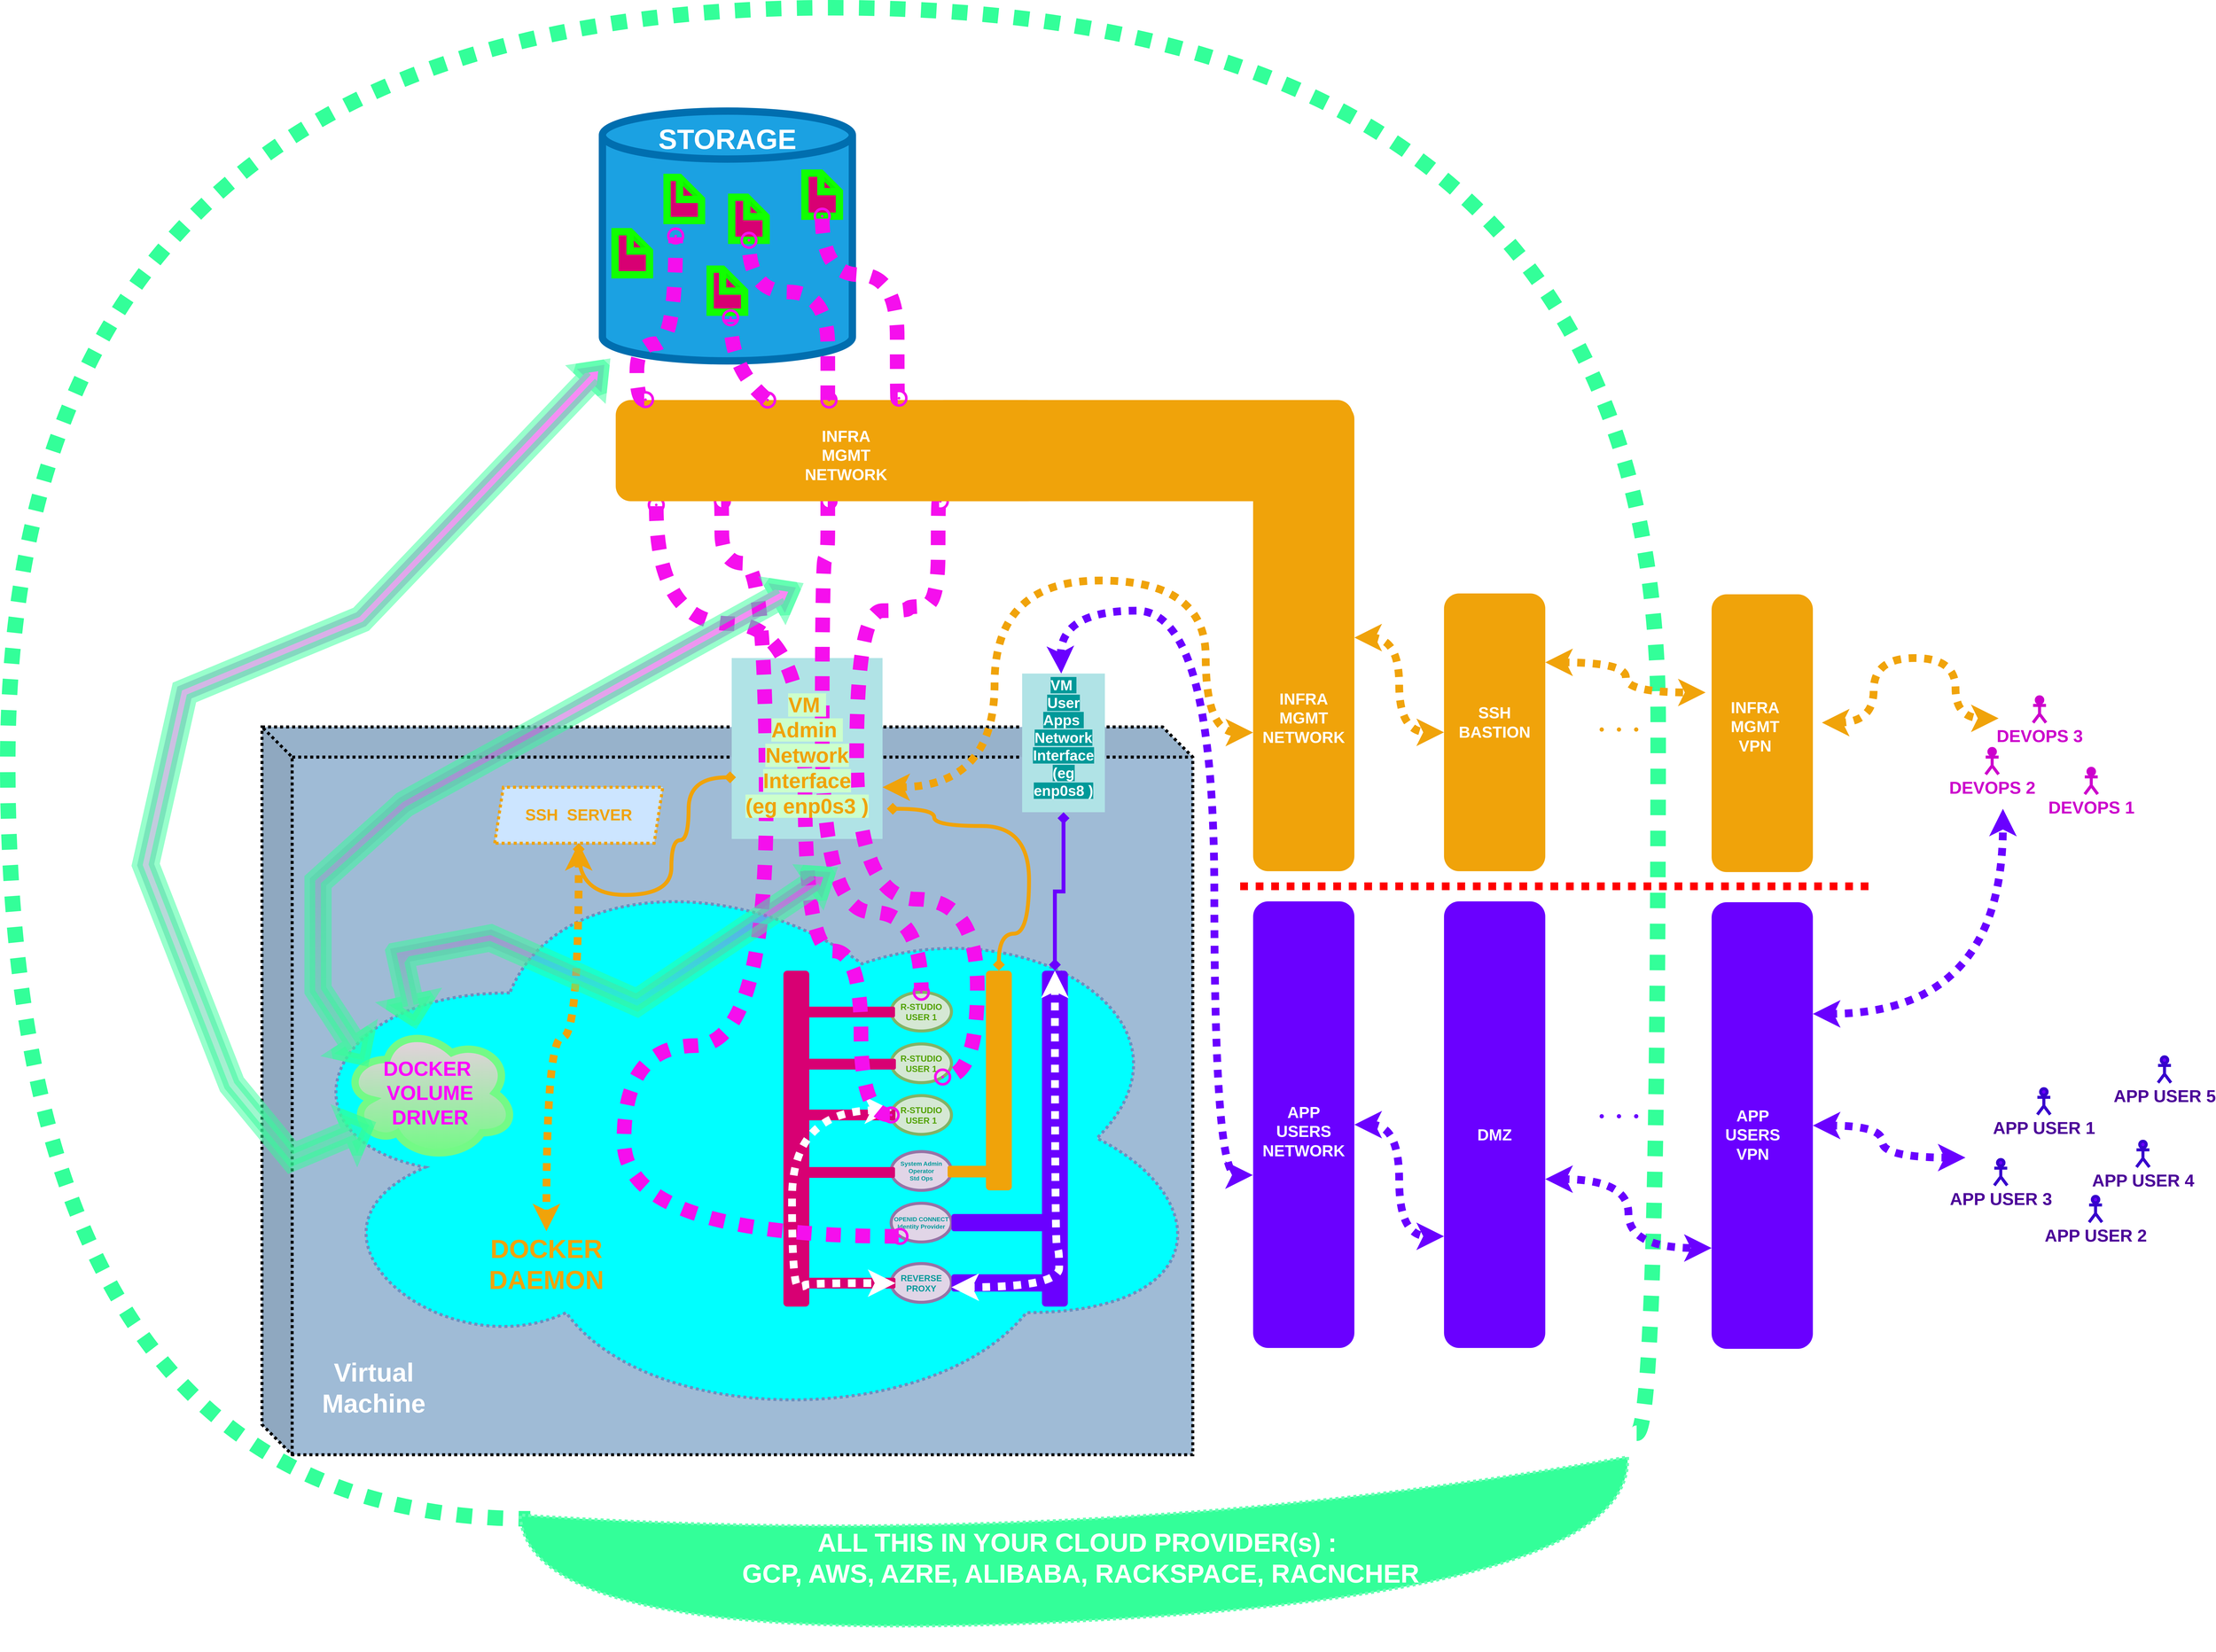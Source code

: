 <mxfile version="20.8.15" type="device"><diagram name="Page-1" id="i1xDCulmyx_HAQX2vJjM"><mxGraphModel dx="10088" dy="7367" grid="1" gridSize="10" guides="1" tooltips="1" connect="1" arrows="1" fold="1" page="1" pageScale="1" pageWidth="827" pageHeight="1169" math="0" shadow="0"><root><mxCell id="0"/><mxCell id="1" parent="0"/><mxCell id="li-kNxqWzO_Sdst3HlVX-33" value="" style="shape=cube;whiteSpace=wrap;html=1;boundedLbl=1;backgroundOutline=1;darkOpacity=0.05;darkOpacity2=0.1;dashed=1;dashPattern=1 1;strokeWidth=7;fontSize=21;fontColor=#ffffff;size=70;fillColor=#9FBBD6;strokeColor=default;" parent="1" vertex="1"><mxGeometry x="-2210" y="-740" width="2160" height="1690" as="geometry"/></mxCell><mxCell id="li-kNxqWzO_Sdst3HlVX-30" value="" style="shape=process;whiteSpace=wrap;html=1;backgroundOutline=1;strokeWidth=7;fontSize=12;fillColor=#b0e3e6;strokeColor=none;dashed=1;dashPattern=1 1;rotation=-90;fontStyle=1" parent="1" vertex="1"><mxGeometry x="-1155" y="-865" width="420" height="350" as="geometry"/></mxCell><mxCell id="li-kNxqWzO_Sdst3HlVX-89" value="" style="endArrow=none;dashed=1;html=1;rounded=0;strokeColor=#33ff99;strokeWidth=36;fontSize=18;fontColor=#CC00CC;fillColor=#fad9d5;dashPattern=1 1;edgeStyle=orthogonalEdgeStyle;curved=1;entryX=0.032;entryY=0.991;entryDx=0;entryDy=0;entryPerimeter=0;" parent="1" target="li-kNxqWzO_Sdst3HlVX-88" edge="1"><mxGeometry width="50" height="50" relative="1" as="geometry"><mxPoint x="980" y="900" as="sourcePoint"/><mxPoint x="1010" y="-1132.727" as="targetPoint"/><Array as="points"><mxPoint x="1030" y="900"/><mxPoint x="1030" y="-2410"/><mxPoint x="-2800" y="-2410"/><mxPoint x="-2800" y="1099"/></Array></mxGeometry></mxCell><mxCell id="li-kNxqWzO_Sdst3HlVX-71" value="" style="ellipse;shape=cloud;whiteSpace=wrap;html=1;dashed=1;dashPattern=1 1;labelBackgroundColor=none;strokeColor=#6c8ebf;strokeWidth=7;fontSize=30;fillColor=#00FFFF;" parent="1" vertex="1"><mxGeometry x="-2180" y="-460" width="2180" height="1350" as="geometry"/></mxCell><mxCell id="li-kNxqWzO_Sdst3HlVX-2" value="R-STUDIO&lt;br&gt;USER 1" style="ellipse;whiteSpace=wrap;html=1;fillColor=#d5e8d4;strokeColor=#82b366;strokeWidth=7;fontSize=20;fontStyle=1;fontColor=#51A100;" parent="1" vertex="1"><mxGeometry x="-750" y="-124" width="140" height="90" as="geometry"/></mxCell><mxCell id="li-kNxqWzO_Sdst3HlVX-37" style="edgeStyle=orthogonalEdgeStyle;rounded=0;orthogonalLoop=1;jettySize=auto;html=1;entryX=0;entryY=0.5;entryDx=0;entryDy=0;strokeColor=#6a00ff;strokeWidth=9;fontSize=21;fontColor=#4C0099;startArrow=diamond;startFill=1;endArrow=diamond;endFill=1;" parent="1" source="li-kNxqWzO_Sdst3HlVX-5" target="li-kNxqWzO_Sdst3HlVX-31" edge="1"><mxGeometry relative="1" as="geometry"/></mxCell><mxCell id="li-kNxqWzO_Sdst3HlVX-5" value="" style="rounded=1;whiteSpace=wrap;html=1;fillColor=#6a00ff;strokeColor=none;strokeWidth=7;fontColor=#ffffff;" parent="1" vertex="1"><mxGeometry x="-400" y="-174" width="60" height="780" as="geometry"/></mxCell><mxCell id="li-kNxqWzO_Sdst3HlVX-7" value="R-STUDIO&lt;br&gt;USER 1" style="ellipse;whiteSpace=wrap;html=1;fillColor=#d5e8d4;strokeColor=#82b366;strokeWidth=7;fontSize=20;fontStyle=1;fontColor=#51A100;" parent="1" vertex="1"><mxGeometry x="-750" y="-4" width="140" height="90" as="geometry"/></mxCell><mxCell id="li-kNxqWzO_Sdst3HlVX-8" value="R-STUDIO&lt;br&gt;USER 1" style="ellipse;whiteSpace=wrap;html=1;fillColor=#d5e8d4;strokeColor=#82b366;strokeWidth=7;fontSize=20;fontStyle=1;fontColor=#51A100;" parent="1" vertex="1"><mxGeometry x="-750" y="116" width="140" height="90" as="geometry"/></mxCell><mxCell id="li-kNxqWzO_Sdst3HlVX-11" value="REVERSE&lt;br&gt;PROXY" style="ellipse;whiteSpace=wrap;html=1;fillColor=#e1d5e7;strokeColor=#9673a6;strokeWidth=7;fontSize=20;fontStyle=1;fontColor=#009999;" parent="1" vertex="1"><mxGeometry x="-750" y="506" width="140" height="90" as="geometry"/></mxCell><mxCell id="li-kNxqWzO_Sdst3HlVX-12" value="" style="rounded=1;whiteSpace=wrap;html=1;fillColor=#6a00ff;strokeColor=none;strokeWidth=7;fontColor=#ffffff;" parent="1" vertex="1"><mxGeometry x="-610" y="531" width="230" height="40" as="geometry"/></mxCell><mxCell id="li-kNxqWzO_Sdst3HlVX-14" value="" style="rounded=1;whiteSpace=wrap;html=1;fillColor=#d80073;strokeColor=none;strokeWidth=7;fontColor=#ffffff;" parent="1" vertex="1"><mxGeometry x="-1000" y="-174" width="60" height="780" as="geometry"/></mxCell><mxCell id="li-kNxqWzO_Sdst3HlVX-15" value="" style="rounded=1;whiteSpace=wrap;html=1;fillColor=#d80073;strokeColor=none;strokeWidth=7;fontColor=#ffffff;" parent="1" vertex="1"><mxGeometry x="-970" y="539" width="230" height="25" as="geometry"/></mxCell><mxCell id="li-kNxqWzO_Sdst3HlVX-16" value="" style="rounded=1;whiteSpace=wrap;html=1;fillColor=#d80073;strokeColor=none;strokeWidth=7;fontColor=#ffffff;" parent="1" vertex="1"><mxGeometry x="-970" y="148.5" width="230" height="25" as="geometry"/></mxCell><mxCell id="li-kNxqWzO_Sdst3HlVX-17" value="" style="rounded=1;whiteSpace=wrap;html=1;fillColor=#d80073;strokeColor=none;strokeWidth=7;fontColor=#ffffff;" parent="1" vertex="1"><mxGeometry x="-969" y="30.5" width="230" height="25" as="geometry"/></mxCell><mxCell id="li-kNxqWzO_Sdst3HlVX-18" value="" style="rounded=1;whiteSpace=wrap;html=1;fillColor=#d80073;strokeColor=none;strokeWidth=7;fontColor=#ffffff;" parent="1" vertex="1"><mxGeometry x="-971" y="-90.5" width="230" height="25" as="geometry"/></mxCell><mxCell id="li-kNxqWzO_Sdst3HlVX-21" value="OPENID CONNECT&lt;br style=&quot;font-size: 14px;&quot;&gt;Identity Provider" style="ellipse;whiteSpace=wrap;html=1;fillColor=#e1d5e7;strokeColor=#9673a6;strokeWidth=7;fontSize=14;fontStyle=1;fontColor=#009999;" parent="1" vertex="1"><mxGeometry x="-750" y="366" width="140" height="90" as="geometry"/></mxCell><mxCell id="li-kNxqWzO_Sdst3HlVX-22" value="" style="rounded=1;whiteSpace=wrap;html=1;fillColor=#6a00ff;strokeColor=none;strokeWidth=7;fontColor=#ffffff;" parent="1" vertex="1"><mxGeometry x="-610" y="391" width="230" height="40" as="geometry"/></mxCell><mxCell id="li-kNxqWzO_Sdst3HlVX-23" value="System Admin &lt;br&gt;Operator &lt;br&gt;Std Ops" style="ellipse;whiteSpace=wrap;html=1;fillColor=#e1d5e7;strokeColor=#9673a6;strokeWidth=7;fontSize=14;fontStyle=1;fontColor=#009999;" parent="1" vertex="1"><mxGeometry x="-750" y="246" width="140" height="90" as="geometry"/></mxCell><mxCell id="li-kNxqWzO_Sdst3HlVX-24" value="" style="rounded=1;whiteSpace=wrap;html=1;fillColor=#d80073;strokeColor=none;strokeWidth=7;fontColor=#ffffff;" parent="1" vertex="1"><mxGeometry x="-971" y="282" width="230" height="25" as="geometry"/></mxCell><mxCell id="li-kNxqWzO_Sdst3HlVX-25" value="APP USER 2" style="shape=umlActor;verticalLabelPosition=bottom;verticalAlign=top;html=1;outlineConnect=0;strokeWidth=7;fontSize=40;fontColor=#4C0099;fontStyle=1;fillColor=#6a00ff;strokeColor=#3700CC;" parent="1" vertex="1"><mxGeometry x="2030" y="350" width="30" height="60" as="geometry"/></mxCell><mxCell id="li-kNxqWzO_Sdst3HlVX-26" value="APP USER 1" style="shape=umlActor;verticalLabelPosition=bottom;verticalAlign=top;html=1;outlineConnect=0;strokeWidth=7;fontSize=40;fontColor=#4C0099;fontStyle=1;fillColor=#6a00ff;strokeColor=#3700CC;" parent="1" vertex="1"><mxGeometry x="1910" y="100" width="30" height="60" as="geometry"/></mxCell><mxCell id="li-kNxqWzO_Sdst3HlVX-27" value="DEVOPS 1" style="shape=umlActor;verticalLabelPosition=bottom;verticalAlign=top;html=1;outlineConnect=0;strokeWidth=7;fontSize=40;fontColor=#CC00CC;fontStyle=1;fillColor=#CC00CC;strokeColor=#CC00CC;" parent="1" vertex="1"><mxGeometry x="2020" y="-644" width="30" height="60" as="geometry"/></mxCell><mxCell id="li-kNxqWzO_Sdst3HlVX-63" style="edgeStyle=orthogonalEdgeStyle;curved=1;rounded=0;orthogonalLoop=1;jettySize=auto;html=1;dashed=1;dashPattern=1 1;strokeColor=#6a00ff;strokeWidth=18;fontSize=18;fontColor=#CC00CC;startArrow=classic;startFill=1;endArrow=classic;endFill=1;" parent="1" source="li-kNxqWzO_Sdst3HlVX-29" edge="1"><mxGeometry relative="1" as="geometry"><mxPoint x="1743.03" y="260" as="targetPoint"/><Array as="points"><mxPoint x="1550" y="185"/><mxPoint x="1550" y="260"/></Array></mxGeometry></mxCell><mxCell id="li-kNxqWzO_Sdst3HlVX-29" value="" style="rounded=1;whiteSpace=wrap;html=1;fillColor=#6a00ff;strokeColor=none;strokeWidth=7;fontColor=#ffffff;" parent="1" vertex="1"><mxGeometry x="1154" y="-333" width="235" height="1037" as="geometry"/></mxCell><mxCell id="li-kNxqWzO_Sdst3HlVX-60" style="edgeStyle=orthogonalEdgeStyle;rounded=0;orthogonalLoop=1;jettySize=auto;html=1;dashed=1;dashPattern=1 1;strokeColor=#6a00ff;strokeWidth=18;fontSize=18;fontColor=#CC00CC;startArrow=classic;startFill=1;endArrow=classic;endFill=1;curved=1;entryX=-0.003;entryY=0.613;entryDx=0;entryDy=0;entryPerimeter=0;" parent="1" source="li-kNxqWzO_Sdst3HlVX-31" target="li-kNxqWzO_Sdst3HlVX-50" edge="1"><mxGeometry relative="1" as="geometry"><mxPoint y="220" as="targetPoint"/><Array as="points"><mxPoint x="-360" y="-1010"/><mxPoint y="-1010"/><mxPoint y="301"/></Array></mxGeometry></mxCell><mxCell id="li-kNxqWzO_Sdst3HlVX-31" value="" style="shape=process;whiteSpace=wrap;html=1;backgroundOutline=1;strokeWidth=7;fontSize=21;fillColor=#b0e3e6;strokeColor=none;dashed=1;dashPattern=1 1;rotation=-90;" parent="1" vertex="1"><mxGeometry x="-511" y="-799" width="322" height="192" as="geometry"/></mxCell><mxCell id="li-kNxqWzO_Sdst3HlVX-36" style="edgeStyle=orthogonalEdgeStyle;rounded=0;orthogonalLoop=1;jettySize=auto;html=1;fontSize=21;fontColor=#4C0099;strokeWidth=9;startArrow=diamond;startFill=1;endArrow=diamond;endFill=1;strokeColor=#F0A30A;curved=1;" parent="1" source="li-kNxqWzO_Sdst3HlVX-34" edge="1"><mxGeometry relative="1" as="geometry"><Array as="points"><mxPoint x="-500" y="-260"/><mxPoint x="-430" y="-260"/><mxPoint x="-430" y="-510"/><mxPoint x="-650" y="-510"/><mxPoint x="-650" y="-550"/></Array><mxPoint x="-760" y="-550" as="targetPoint"/></mxGeometry></mxCell><mxCell id="li-kNxqWzO_Sdst3HlVX-34" value="" style="rounded=1;whiteSpace=wrap;html=1;fillColor=#f0a30a;strokeColor=none;strokeWidth=7;fontColor=#000000;" parent="1" vertex="1"><mxGeometry x="-530" y="-174" width="60" height="510" as="geometry"/></mxCell><mxCell id="li-kNxqWzO_Sdst3HlVX-35" value="" style="rounded=1;whiteSpace=wrap;html=1;fillColor=#f0a30a;strokeColor=none;strokeWidth=7;fontColor=#000000;" parent="1" vertex="1"><mxGeometry x="-619" y="279" width="129" height="27" as="geometry"/></mxCell><mxCell id="li-kNxqWzO_Sdst3HlVX-65" style="edgeStyle=orthogonalEdgeStyle;curved=1;rounded=0;orthogonalLoop=1;jettySize=auto;html=1;dashed=1;dashPattern=1 1;strokeColor=#f0a30a;strokeWidth=18;fontSize=18;fontColor=#CC00CC;startArrow=classic;startFill=1;endArrow=classic;endFill=1;" parent="1" target="li-kNxqWzO_Sdst3HlVX-51" edge="1"><mxGeometry relative="1" as="geometry"><Array as="points"><mxPoint x="-510" y="-600"/><mxPoint x="-510" y="-1080"/><mxPoint x="-20" y="-1080"/><mxPoint x="-20" y="-727"/></Array><mxPoint x="-770" y="-600" as="sourcePoint"/></mxGeometry></mxCell><mxCell id="li-kNxqWzO_Sdst3HlVX-42" value="&lt;b style=&quot;font-size: 34px;&quot;&gt;&lt;font style=&quot;background-color: rgb(0, 153, 153); font-size: 34px;&quot; color=&quot;#ffffff&quot;&gt;VM&amp;nbsp;&lt;br style=&quot;border-color: var(--border-color); font-size: 34px;&quot;&gt;User Apps&amp;nbsp;&lt;br style=&quot;font-size: 34px;&quot;&gt;Network&lt;br style=&quot;border-color: var(--border-color); font-size: 34px;&quot;&gt;Interface&lt;br style=&quot;border-color: var(--border-color); font-size: 34px;&quot;&gt;(eg &lt;br&gt;enp0s8 )&lt;/font&gt;&lt;/b&gt;" style="text;html=1;strokeColor=none;fillColor=none;align=center;verticalAlign=middle;whiteSpace=wrap;rounded=0;fontSize=34;fontColor=#4C0099;" parent="1" vertex="1"><mxGeometry x="-440" y="-810" width="180" height="190" as="geometry"/></mxCell><mxCell id="li-kNxqWzO_Sdst3HlVX-43" value="DEVOPS 2" style="shape=umlActor;verticalLabelPosition=bottom;verticalAlign=top;html=1;outlineConnect=0;strokeWidth=7;fontSize=40;fontColor=#CC00CC;fontStyle=1;fillColor=#CC00CC;strokeColor=#CC00CC;" parent="1" vertex="1"><mxGeometry x="1790" y="-690" width="30" height="60" as="geometry"/></mxCell><mxCell id="li-kNxqWzO_Sdst3HlVX-44" value="DEVOPS 3" style="shape=umlActor;verticalLabelPosition=bottom;verticalAlign=top;html=1;outlineConnect=0;strokeWidth=7;fontSize=40;fontColor=#CC00CC;fontStyle=1;fillColor=#CC00CC;strokeColor=#CC00CC;" parent="1" vertex="1"><mxGeometry x="1900" y="-810" width="30" height="60" as="geometry"/></mxCell><mxCell id="li-kNxqWzO_Sdst3HlVX-45" value="APP USER 3" style="shape=umlActor;verticalLabelPosition=bottom;verticalAlign=top;html=1;outlineConnect=0;strokeWidth=7;fontSize=40;fontColor=#4C0099;fontStyle=1;fillColor=#6a00ff;strokeColor=#3700CC;" parent="1" vertex="1"><mxGeometry x="1810" y="264.5" width="30" height="60" as="geometry"/></mxCell><mxCell id="li-kNxqWzO_Sdst3HlVX-46" value="APP USER 4" style="shape=umlActor;verticalLabelPosition=bottom;verticalAlign=top;html=1;outlineConnect=0;strokeWidth=7;fontSize=40;fontColor=#4C0099;fontStyle=1;fillColor=#6a00ff;strokeColor=#3700CC;" parent="1" vertex="1"><mxGeometry x="2140" y="222" width="30" height="60" as="geometry"/></mxCell><mxCell id="li-kNxqWzO_Sdst3HlVX-47" value="" style="rounded=1;whiteSpace=wrap;html=1;fillColor=#f0a30a;strokeColor=none;strokeWidth=7;fontColor=#000000;" parent="1" vertex="1"><mxGeometry x="1154" y="-1048" width="235" height="645" as="geometry"/></mxCell><mxCell id="li-kNxqWzO_Sdst3HlVX-62" style="edgeStyle=orthogonalEdgeStyle;curved=1;rounded=0;orthogonalLoop=1;jettySize=auto;html=1;dashed=1;dashPattern=1 1;strokeColor=#6a00ff;strokeWidth=18;fontSize=18;fontColor=#CC00CC;startArrow=classic;startFill=1;endArrow=classic;endFill=1;" parent="1" source="li-kNxqWzO_Sdst3HlVX-48" target="li-kNxqWzO_Sdst3HlVX-29" edge="1"><mxGeometry relative="1" as="geometry"><Array as="points"><mxPoint x="961" y="310"/><mxPoint x="961" y="470"/></Array></mxGeometry></mxCell><mxCell id="li-kNxqWzO_Sdst3HlVX-48" value="" style="rounded=1;whiteSpace=wrap;html=1;fillColor=#6a00ff;strokeColor=none;strokeWidth=7;fontColor=#ffffff;" parent="1" vertex="1"><mxGeometry x="533" y="-335" width="235" height="1037" as="geometry"/></mxCell><mxCell id="li-kNxqWzO_Sdst3HlVX-80" style="edgeStyle=orthogonalEdgeStyle;curved=1;rounded=0;orthogonalLoop=1;jettySize=auto;html=1;dashed=1;dashPattern=1 1;strokeColor=#f0a30a;strokeWidth=18;fontSize=37;fontColor=#f0a30a;startArrow=classic;startFill=1;endArrow=classic;endFill=1;" parent="1" source="li-kNxqWzO_Sdst3HlVX-49" target="li-kNxqWzO_Sdst3HlVX-76" edge="1"><mxGeometry relative="1" as="geometry"><Array as="points"><mxPoint x="955" y="-890"/><mxPoint x="955" y="-820"/></Array></mxGeometry></mxCell><mxCell id="li-kNxqWzO_Sdst3HlVX-49" value="" style="rounded=1;whiteSpace=wrap;html=1;fillColor=#f0a30a;strokeColor=none;strokeWidth=7;fontColor=#000000;" parent="1" vertex="1"><mxGeometry x="533" y="-1050" width="235" height="645" as="geometry"/></mxCell><mxCell id="li-kNxqWzO_Sdst3HlVX-61" style="edgeStyle=orthogonalEdgeStyle;curved=1;rounded=0;orthogonalLoop=1;jettySize=auto;html=1;entryX=0;entryY=0.75;entryDx=0;entryDy=0;dashed=1;dashPattern=1 1;strokeColor=#6a00ff;strokeWidth=18;fontSize=18;fontColor=#CC00CC;startArrow=classic;startFill=1;endArrow=classic;endFill=1;" parent="1" source="li-kNxqWzO_Sdst3HlVX-50" target="li-kNxqWzO_Sdst3HlVX-48" edge="1"><mxGeometry relative="1" as="geometry"/></mxCell><mxCell id="li-kNxqWzO_Sdst3HlVX-50" value="" style="rounded=1;whiteSpace=wrap;html=1;fillColor=#6a00ff;strokeColor=none;strokeWidth=7;fontColor=#ffffff;" parent="1" vertex="1"><mxGeometry x="90" y="-335" width="235" height="1037" as="geometry"/></mxCell><mxCell id="li-kNxqWzO_Sdst3HlVX-79" style="edgeStyle=orthogonalEdgeStyle;curved=1;rounded=0;orthogonalLoop=1;jettySize=auto;html=1;dashed=1;dashPattern=1 1;strokeColor=#f0a30a;strokeWidth=18;fontSize=37;fontColor=#f0a30a;startArrow=classic;startFill=1;endArrow=classic;endFill=1;" parent="1" source="li-kNxqWzO_Sdst3HlVX-51" target="li-kNxqWzO_Sdst3HlVX-49" edge="1"><mxGeometry relative="1" as="geometry"/></mxCell><mxCell id="li-kNxqWzO_Sdst3HlVX-51" value="" style="rounded=1;whiteSpace=wrap;html=1;fillColor=#f0a30a;strokeColor=none;strokeWidth=7;fontColor=#000000;" parent="1" vertex="1"><mxGeometry x="90" y="-1490" width="235" height="1085" as="geometry"/></mxCell><mxCell id="li-kNxqWzO_Sdst3HlVX-52" value="" style="endArrow=none;dashed=1;html=1;rounded=0;strokeColor=#FF0000;strokeWidth=18;fontSize=18;fontColor=#CC00CC;fillColor=#fad9d5;dashPattern=1 1;" parent="1" edge="1"><mxGeometry width="50" height="50" relative="1" as="geometry"><mxPoint x="60" y="-370" as="sourcePoint"/><mxPoint x="1535.455" y="-370" as="targetPoint"/></mxGeometry></mxCell><mxCell id="li-kNxqWzO_Sdst3HlVX-53" value="" style="ellipse;whiteSpace=wrap;html=1;dashed=1;dashPattern=1 1;labelBackgroundColor=#009999;strokeColor=none;strokeWidth=7;fontSize=18;fillColor=#f0a30a;perimeterSpacing=33;" parent="1" vertex="1"><mxGeometry x="894" y="-739" width="10" height="10" as="geometry"/></mxCell><mxCell id="li-kNxqWzO_Sdst3HlVX-54" value="" style="ellipse;whiteSpace=wrap;html=1;dashed=1;dashPattern=1 1;labelBackgroundColor=#009999;strokeColor=none;strokeWidth=7;fontSize=18;fillColor=#f0a30a;perimeterSpacing=33;" parent="1" vertex="1"><mxGeometry x="974" y="-739" width="10" height="10" as="geometry"/></mxCell><mxCell id="li-kNxqWzO_Sdst3HlVX-55" value="" style="ellipse;whiteSpace=wrap;html=1;dashed=1;dashPattern=1 1;labelBackgroundColor=#009999;strokeColor=none;strokeWidth=7;fontSize=18;fillColor=#f0a30a;perimeterSpacing=33;" parent="1" vertex="1"><mxGeometry x="934" y="-739" width="10" height="10" as="geometry"/></mxCell><mxCell id="li-kNxqWzO_Sdst3HlVX-57" value="" style="ellipse;whiteSpace=wrap;html=1;dashed=1;dashPattern=1 1;labelBackgroundColor=#009999;strokeColor=none;strokeWidth=7;fontSize=18;fillColor=#6a00ff;perimeterSpacing=33;" parent="1" vertex="1"><mxGeometry x="894" y="159" width="10" height="10" as="geometry"/></mxCell><mxCell id="li-kNxqWzO_Sdst3HlVX-58" value="" style="ellipse;whiteSpace=wrap;html=1;dashed=1;dashPattern=1 1;labelBackgroundColor=#009999;strokeColor=none;strokeWidth=7;fontSize=18;fillColor=#6a00ff;perimeterSpacing=33;" parent="1" vertex="1"><mxGeometry x="974" y="159" width="10" height="10" as="geometry"/></mxCell><mxCell id="li-kNxqWzO_Sdst3HlVX-59" value="" style="ellipse;whiteSpace=wrap;html=1;dashed=1;dashPattern=1 1;labelBackgroundColor=#009999;strokeColor=none;strokeWidth=7;fontSize=18;fillColor=#6a00ff;perimeterSpacing=33;" parent="1" vertex="1"><mxGeometry x="934" y="159" width="10" height="10" as="geometry"/></mxCell><mxCell id="li-kNxqWzO_Sdst3HlVX-64" style="edgeStyle=orthogonalEdgeStyle;curved=1;rounded=0;orthogonalLoop=1;jettySize=auto;html=1;dashed=1;dashPattern=1 1;strokeColor=#6a00ff;strokeWidth=18;fontSize=18;fontColor=#CC00CC;startArrow=classic;startFill=1;endArrow=classic;endFill=1;exitX=1;exitY=0.25;exitDx=0;exitDy=0;" parent="1" source="li-kNxqWzO_Sdst3HlVX-29" edge="1"><mxGeometry relative="1" as="geometry"><mxPoint x="1830" y="-550" as="targetPoint"/><mxPoint x="1399" y="195.333" as="sourcePoint"/></mxGeometry></mxCell><mxCell id="li-kNxqWzO_Sdst3HlVX-66" style="edgeStyle=orthogonalEdgeStyle;curved=1;rounded=0;orthogonalLoop=1;jettySize=auto;html=1;entryX=0;entryY=0.75;entryDx=0;entryDy=0;dashed=1;dashPattern=1 1;strokeColor=#FFFFFF;strokeWidth=18;fontSize=18;fontColor=#CC00CC;startArrow=classic;startFill=1;endArrow=classic;endFill=1;exitX=0.5;exitY=0;exitDx=0;exitDy=0;" parent="1" source="li-kNxqWzO_Sdst3HlVX-5" target="li-kNxqWzO_Sdst3HlVX-12" edge="1"><mxGeometry relative="1" as="geometry"><Array as="points"><mxPoint x="-370" y="470"/><mxPoint x="-360" y="470"/><mxPoint x="-360" y="561"/></Array></mxGeometry></mxCell><mxCell id="li-kNxqWzO_Sdst3HlVX-67" style="edgeStyle=orthogonalEdgeStyle;curved=1;rounded=0;orthogonalLoop=1;jettySize=auto;html=1;entryX=1;entryY=0.5;entryDx=0;entryDy=0;dashed=1;dashPattern=1 1;strokeColor=#FFFFFF;strokeWidth=18;fontSize=18;fontColor=#CC00CC;startArrow=classic;startFill=1;endArrow=classic;endFill=1;" parent="1" source="li-kNxqWzO_Sdst3HlVX-8" target="li-kNxqWzO_Sdst3HlVX-15" edge="1"><mxGeometry relative="1" as="geometry"><mxPoint x="-360" y="-164" as="sourcePoint"/><mxPoint x="-600" y="571" as="targetPoint"/><Array as="points"><mxPoint x="-980" y="150"/><mxPoint x="-980" y="560"/><mxPoint x="-950" y="560"/><mxPoint x="-950" y="551"/></Array></mxGeometry></mxCell><mxCell id="li-kNxqWzO_Sdst3HlVX-74" style="edgeStyle=orthogonalEdgeStyle;curved=1;rounded=0;orthogonalLoop=1;jettySize=auto;html=1;entryX=0.5;entryY=0;entryDx=0;entryDy=0;dashed=1;dashPattern=1 1;strokeColor=#f0a30a;strokeWidth=18;fontSize=37;fontColor=#f0a30a;startArrow=classic;startFill=1;endArrow=classic;endFill=1;" parent="1" source="li-kNxqWzO_Sdst3HlVX-68" target="li-kNxqWzO_Sdst3HlVX-73" edge="1"><mxGeometry relative="1" as="geometry"/></mxCell><mxCell id="li-kNxqWzO_Sdst3HlVX-68" value="&lt;font style=&quot;font-size: 37px;&quot;&gt;SSH&amp;nbsp; SERVER&lt;/font&gt;" style="shape=parallelogram;perimeter=parallelogramPerimeter;whiteSpace=wrap;html=1;fixedSize=1;dashed=1;dashPattern=1 1;labelBackgroundColor=none;strokeColor=#f0a30a;strokeWidth=7;fontSize=37;fillColor=#cce5ff;fontStyle=1;fontColor=#F0A30A;" parent="1" vertex="1"><mxGeometry x="-1670" y="-600" width="390" height="130" as="geometry"/></mxCell><mxCell id="li-kNxqWzO_Sdst3HlVX-69" style="edgeStyle=orthogonalEdgeStyle;rounded=0;orthogonalLoop=1;jettySize=auto;html=1;fontSize=21;fontColor=#4C0099;strokeWidth=9;startArrow=diamond;startFill=1;endArrow=diamond;endFill=1;strokeColor=#F0A30A;curved=1;entryX=0;entryY=0.75;entryDx=0;entryDy=0;" parent="1" source="li-kNxqWzO_Sdst3HlVX-68" target="li-kNxqWzO_Sdst3HlVX-40" edge="1"><mxGeometry relative="1" as="geometry"><mxPoint x="-489.8" y="-164" as="sourcePoint"/><mxPoint x="-500" y="-344" as="targetPoint"/><Array as="points"><mxPoint x="-1475" y="-350"/><mxPoint x="-1260" y="-350"/><mxPoint x="-1260" y="-477"/><mxPoint x="-1220" y="-477"/><mxPoint x="-1220" y="-623"/></Array></mxGeometry></mxCell><mxCell id="li-kNxqWzO_Sdst3HlVX-73" value="DOCKER DAEMON" style="text;html=1;align=center;verticalAlign=middle;whiteSpace=wrap;rounded=0;fontSize=60;fontStyle=1;fontColor=#f0a30a;" parent="1" vertex="1"><mxGeometry x="-1740" y="431" width="380" height="154" as="geometry"/></mxCell><mxCell id="li-kNxqWzO_Sdst3HlVX-83" style="edgeStyle=orthogonalEdgeStyle;curved=1;rounded=0;orthogonalLoop=1;jettySize=auto;html=1;dashed=1;dashPattern=1 1;strokeColor=#f0a30a;strokeWidth=18;fontSize=37;fontColor=#f0a30a;startArrow=classic;startFill=1;endArrow=classic;endFill=1;" parent="1" edge="1"><mxGeometry relative="1" as="geometry"><mxPoint x="1820" y="-760" as="targetPoint"/><mxPoint x="1410" y="-750" as="sourcePoint"/><Array as="points"><mxPoint x="1530" y="-750"/><mxPoint x="1530" y="-900"/><mxPoint x="1720" y="-900"/></Array></mxGeometry></mxCell><mxCell id="li-kNxqWzO_Sdst3HlVX-76" value="&lt;b style=&quot;border-color: var(--border-color); color: rgb(255, 255, 255);&quot;&gt;INFRA&lt;br style=&quot;border-color: var(--border-color);&quot;&gt;MGMT&lt;br&gt;&lt;/b&gt;&lt;font color=&quot;#ffffff&quot; style=&quot;font-size: 37px;&quot;&gt;&lt;b style=&quot;font-size: 37px;&quot;&gt;VPN&lt;/b&gt;&lt;/font&gt;" style="text;html=1;strokeColor=none;fillColor=none;align=center;verticalAlign=middle;whiteSpace=wrap;rounded=0;fontSize=37;fontColor=#4C0099;" parent="1" vertex="1"><mxGeometry x="1140" y="-890" width="230" height="300" as="geometry"/></mxCell><mxCell id="li-kNxqWzO_Sdst3HlVX-78" value="&lt;font color=&quot;#ffffff&quot; style=&quot;font-size: 37px;&quot;&gt;&lt;b style=&quot;font-size: 37px;&quot;&gt;APP &lt;br&gt;USERS&lt;br&gt;&lt;/b&gt;&lt;/font&gt;&lt;b style=&quot;border-color: var(--border-color); color: rgb(255, 255, 255);&quot;&gt;VPN&lt;/b&gt;&lt;font color=&quot;#ffffff&quot; style=&quot;font-size: 37px;&quot;&gt;&lt;b style=&quot;font-size: 37px;&quot;&gt;&lt;br&gt;&lt;/b&gt;&lt;/font&gt;" style="text;html=1;strokeColor=none;fillColor=none;align=center;verticalAlign=middle;whiteSpace=wrap;rounded=0;fontSize=37;fontColor=#4C0099;" parent="1" vertex="1"><mxGeometry x="1120" y="23" width="258.5" height="370" as="geometry"/></mxCell><mxCell id="li-kNxqWzO_Sdst3HlVX-81" value="&lt;font color=&quot;#ffffff&quot;&gt;&lt;b&gt;SSH &lt;br&gt;BASTION&lt;/b&gt;&lt;/font&gt;" style="text;html=1;strokeColor=none;fillColor=none;align=center;verticalAlign=middle;whiteSpace=wrap;rounded=0;fontSize=37;fontColor=#4C0099;" parent="1" vertex="1"><mxGeometry x="521.25" y="-900" width="258.5" height="300" as="geometry"/></mxCell><mxCell id="li-kNxqWzO_Sdst3HlVX-82" value="&lt;font color=&quot;#ffffff&quot;&gt;&lt;b&gt;DMZ&lt;/b&gt;&lt;/font&gt;" style="text;html=1;strokeColor=none;fillColor=none;align=center;verticalAlign=middle;whiteSpace=wrap;rounded=0;fontSize=37;fontColor=#4C0099;" parent="1" vertex="1"><mxGeometry x="521.25" y="58" width="258.5" height="300" as="geometry"/></mxCell><mxCell id="li-kNxqWzO_Sdst3HlVX-86" value="APP USER 5" style="shape=umlActor;verticalLabelPosition=bottom;verticalAlign=top;html=1;outlineConnect=0;strokeWidth=7;fontSize=40;fontColor=#4C0099;fontStyle=1;fillColor=#6a00ff;strokeColor=#3700CC;" parent="1" vertex="1"><mxGeometry x="2190" y="26" width="30" height="60" as="geometry"/></mxCell><mxCell id="li-kNxqWzO_Sdst3HlVX-87" value="&lt;font color=&quot;#ffffff&quot; style=&quot;font-size: 60px;&quot;&gt;&lt;b style=&quot;font-size: 60px;&quot;&gt;Virtual Machine&lt;br style=&quot;font-size: 60px;&quot;&gt;&lt;/b&gt;&lt;/font&gt;" style="text;html=1;strokeColor=none;fillColor=none;align=center;verticalAlign=middle;whiteSpace=wrap;rounded=0;fontSize=60;fontColor=#4C0099;" parent="1" vertex="1"><mxGeometry x="-2080" y="610" width="258.5" height="370" as="geometry"/></mxCell><mxCell id="li-kNxqWzO_Sdst3HlVX-88" value="" style="shape=xor;whiteSpace=wrap;html=1;dashed=1;dashPattern=1 1;labelBackgroundColor=none;strokeColor=#66FFB3;strokeWidth=7;fontSize=60;fillColor=#33FF99;rotation=87;" parent="1" vertex="1"><mxGeometry x="-474.6" y="-107.62" width="313.55" height="2573.39" as="geometry"/></mxCell><mxCell id="li-kNxqWzO_Sdst3HlVX-90" value="&lt;font color=&quot;#ffffff&quot; style=&quot;font-size: 60px;&quot;&gt;&lt;b style=&quot;font-size: 60px;&quot;&gt;ALL THIS IN YOUR CLOUD PROVIDER(s) :&amp;nbsp;&lt;br&gt;GCP, AWS, AZRE, ALIBABA, RACKSPACE, RACNCHER&lt;br style=&quot;font-size: 60px;&quot;&gt;&lt;/b&gt;&lt;/font&gt;" style="text;html=1;strokeColor=none;fillColor=none;align=center;verticalAlign=middle;whiteSpace=wrap;rounded=0;fontSize=60;fontColor=#4C0099;" parent="1" vertex="1"><mxGeometry x="-1170" y="1010" width="1720" height="360" as="geometry"/></mxCell><mxCell id="li-kNxqWzO_Sdst3HlVX-91" value="&lt;b style=&quot;border-color: var(--border-color); color: rgb(255, 255, 255);&quot;&gt;INFRA&lt;br style=&quot;border-color: var(--border-color);&quot;&gt;MGMT&lt;br&gt;&lt;/b&gt;&lt;font color=&quot;#ffffff&quot;&gt;&lt;b&gt;NETWORK&lt;/b&gt;&lt;/font&gt;" style="text;html=1;strokeColor=none;fillColor=none;align=center;verticalAlign=middle;whiteSpace=wrap;rounded=0;fontSize=37;fontColor=#4C0099;" parent="1" vertex="1"><mxGeometry x="78.25" y="-910" width="258.5" height="300" as="geometry"/></mxCell><mxCell id="li-kNxqWzO_Sdst3HlVX-92" value="&lt;font color=&quot;#ffffff&quot; style=&quot;font-size: 37px;&quot;&gt;&lt;b style=&quot;font-size: 37px;&quot;&gt;APP &lt;br&gt;USERS&lt;br&gt;&lt;/b&gt;&lt;/font&gt;&lt;b style=&quot;border-color: var(--border-color); color: rgb(255, 255, 255);&quot;&gt;NETWORK&lt;/b&gt;&lt;font color=&quot;#ffffff&quot; style=&quot;font-size: 37px;&quot;&gt;&lt;b style=&quot;font-size: 37px;&quot;&gt;&lt;br&gt;&lt;/b&gt;&lt;/font&gt;" style="text;html=1;strokeColor=none;fillColor=none;align=center;verticalAlign=middle;whiteSpace=wrap;rounded=0;fontSize=37;fontColor=#4C0099;" parent="1" vertex="1"><mxGeometry x="78.25" y="15" width="258.5" height="370" as="geometry"/></mxCell><mxCell id="0yydr1QW7hFDDOiaj6cQ-1" value="STORAGE&lt;br&gt;&lt;br&gt;&lt;br&gt;&lt;br&gt;&lt;br&gt;&lt;br&gt;&lt;br&gt;&lt;br&gt;" style="shape=cylinder3;whiteSpace=wrap;html=1;boundedLbl=1;backgroundOutline=1;size=55.671;fillColor=#1ba1e2;strokeColor=#006EAF;fontColor=#ffffff;strokeWidth=17;fontSize=65;fontStyle=1" vertex="1" parent="1"><mxGeometry x="-1420" y="-2170" width="580" height="580" as="geometry"/></mxCell><mxCell id="0yydr1QW7hFDDOiaj6cQ-2" value="" style="shape=note;whiteSpace=wrap;html=1;backgroundOutline=1;darkOpacity=0.05;strokeWidth=17;fontSize=65;fillColor=#d80073;fontColor=#ffffff;strokeColor=#11ff00;size=45;" vertex="1" parent="1"><mxGeometry x="-1390.75" y="-1890" width="80" height="100" as="geometry"/></mxCell><mxCell id="0yydr1QW7hFDDOiaj6cQ-5" style="edgeStyle=orthogonalEdgeStyle;rounded=0;orthogonalLoop=1;jettySize=auto;html=1;fontSize=65;curved=1;startArrow=oval;startFill=1;strokeWidth=34;strokeColor=#f50fed;dashed=1;dashPattern=1 1;fillColor=#d80073;endArrow=oval;endFill=1;exitX=1;exitY=0.5;exitDx=0;exitDy=0;" edge="1" parent="1" source="0yydr1QW7hFDDOiaj6cQ-22" target="li-kNxqWzO_Sdst3HlVX-2"><mxGeometry relative="1" as="geometry"><Array as="points"><mxPoint x="-897" y="-1130"/><mxPoint x="-910" y="-1130"/><mxPoint x="-910" y="-310"/><mxPoint x="-680" y="-310"/></Array></mxGeometry></mxCell><mxCell id="0yydr1QW7hFDDOiaj6cQ-3" value="" style="shape=note;whiteSpace=wrap;html=1;backgroundOutline=1;darkOpacity=0.05;strokeWidth=17;fontSize=65;fillColor=#d80073;fontColor=#ffffff;strokeColor=#11ff00;size=45;" vertex="1" parent="1"><mxGeometry x="-1120" y="-1970" width="80" height="100" as="geometry"/></mxCell><mxCell id="0yydr1QW7hFDDOiaj6cQ-6" style="edgeStyle=orthogonalEdgeStyle;curved=1;rounded=0;orthogonalLoop=1;jettySize=auto;html=1;entryX=1;entryY=1;entryDx=0;entryDy=0;dashed=1;dashPattern=1 1;strokeColor=#f50fed;strokeWidth=34;fontSize=65;startArrow=oval;startFill=1;fillColor=#d80073;endArrow=oval;endFill=1;exitX=1.001;exitY=0.239;exitDx=0;exitDy=0;exitPerimeter=0;" edge="1" parent="1" source="0yydr1QW7hFDDOiaj6cQ-22" target="li-kNxqWzO_Sdst3HlVX-7"><mxGeometry relative="1" as="geometry"><Array as="points"><mxPoint x="-641" y="-1020"/><mxPoint x="-710" y="-1020"/><mxPoint x="-710" y="-1010"/><mxPoint x="-830" y="-1010"/><mxPoint x="-830" y="-340"/><mxPoint x="-550" y="-340"/><mxPoint x="-550" y="73"/></Array></mxGeometry></mxCell><mxCell id="0yydr1QW7hFDDOiaj6cQ-4" value="" style="shape=note;whiteSpace=wrap;html=1;backgroundOutline=1;darkOpacity=0.05;strokeWidth=17;fontSize=65;fillColor=#d80073;fontColor=#ffffff;strokeColor=#11ff00;size=43;" vertex="1" parent="1"><mxGeometry x="-950" y="-2026" width="80" height="100" as="geometry"/></mxCell><mxCell id="0yydr1QW7hFDDOiaj6cQ-9" style="edgeStyle=orthogonalEdgeStyle;curved=1;rounded=0;orthogonalLoop=1;jettySize=auto;html=1;entryX=0;entryY=0.5;entryDx=0;entryDy=0;dashed=1;dashPattern=1 1;strokeColor=#f50fed;strokeWidth=34;fontSize=65;startArrow=oval;startFill=1;endArrow=oval;endFill=1;exitX=1.036;exitY=0.905;exitDx=0;exitDy=0;exitPerimeter=0;" edge="1" parent="1" source="0yydr1QW7hFDDOiaj6cQ-22" target="li-kNxqWzO_Sdst3HlVX-8"><mxGeometry relative="1" as="geometry"><Array as="points"><mxPoint x="-1296" y="-980"/><mxPoint x="-950" y="-980"/><mxPoint x="-950" y="-220"/><mxPoint x="-820" y="-220"/><mxPoint x="-820" y="161"/></Array></mxGeometry></mxCell><mxCell id="0yydr1QW7hFDDOiaj6cQ-7" value="" style="shape=note;whiteSpace=wrap;html=1;backgroundOutline=1;darkOpacity=0.05;strokeWidth=17;fontSize=65;fillColor=#d80073;fontColor=#ffffff;strokeColor=#11ff00;size=51;" vertex="1" parent="1"><mxGeometry x="-1270" y="-2016" width="80" height="100" as="geometry"/></mxCell><mxCell id="0yydr1QW7hFDDOiaj6cQ-8" value="" style="shape=note;whiteSpace=wrap;html=1;backgroundOutline=1;darkOpacity=0.05;strokeWidth=17;fontSize=65;fillColor=#d80073;fontColor=#ffffff;strokeColor=#11ff00;size=51;" vertex="1" parent="1"><mxGeometry x="-1170" y="-1803" width="80" height="100" as="geometry"/></mxCell><mxCell id="0yydr1QW7hFDDOiaj6cQ-11" style="edgeStyle=orthogonalEdgeStyle;curved=1;rounded=0;orthogonalLoop=1;jettySize=auto;html=1;entryX=0;entryY=1;entryDx=0;entryDy=0;dashed=1;dashPattern=1 1;strokeColor=#f50fed;strokeWidth=34;fontSize=65;startArrow=oval;startFill=1;endArrow=oval;endFill=1;exitX=1;exitY=0.75;exitDx=0;exitDy=0;" edge="1" parent="1" source="0yydr1QW7hFDDOiaj6cQ-22" target="li-kNxqWzO_Sdst3HlVX-21"><mxGeometry relative="1" as="geometry"><Array as="points"><mxPoint x="-1143" y="-1120"/><mxPoint x="-1040" y="-1120"/><mxPoint x="-1040"/><mxPoint x="-1370"/><mxPoint x="-1370" y="443"/></Array></mxGeometry></mxCell><mxCell id="li-kNxqWzO_Sdst3HlVX-40" value="&lt;b style=&quot;font-size: 49px;&quot;&gt;&lt;font color=&quot;#f0a30a&quot; style=&quot;font-size: 49px; background-color: rgb(204, 255, 204);&quot;&gt;VM&amp;nbsp;&lt;br style=&quot;border-color: var(--border-color); font-size: 49px;&quot;&gt;Admin&amp;nbsp;&lt;br style=&quot;border-color: var(--border-color); font-size: 49px;&quot;&gt;Network&lt;br style=&quot;border-color: var(--border-color); font-size: 49px;&quot;&gt;Interface&lt;br style=&quot;border-color: var(--border-color); font-size: 49px;&quot;&gt;(eg enp0s3 )&lt;/font&gt;&lt;/b&gt;" style="text;html=1;strokeColor=none;fillColor=none;align=center;verticalAlign=middle;whiteSpace=wrap;rounded=0;fontSize=49;fontColor=#4C0099;" parent="1" vertex="1"><mxGeometry x="-1110" y="-776" width="330" height="204" as="geometry"/></mxCell><mxCell id="0yydr1QW7hFDDOiaj6cQ-13" value="DOCKER&amp;nbsp;&lt;br style=&quot;font-size: 47px;&quot;&gt;VOLUME&lt;br style=&quot;font-size: 47px;&quot;&gt;DRIVER" style="ellipse;shape=cloud;whiteSpace=wrap;html=1;labelBackgroundColor=none;strokeColor=#73fa86;strokeWidth=17;fontSize=47;fillColor=#e6d0de;gradientColor=#73fa86;fontColor=#FF00FF;fontStyle=1" vertex="1" parent="1"><mxGeometry x="-2020" y="-45.5" width="400" height="310" as="geometry"/></mxCell><mxCell id="0yydr1QW7hFDDOiaj6cQ-20" value="" style="shape=flexArrow;endArrow=classic;startArrow=classic;html=1;rounded=0;strokeColor=#33ff99;strokeWidth=25;fontSize=40;fontColor=#FFFFFF;opacity=50;curved=1;endWidth=37.143;endSize=8.7;startWidth=16;startSize=8.7;width=14;fillColor=#f50fed;gradientColor=#33ff99;" edge="1" parent="1" target="0yydr1QW7hFDDOiaj6cQ-13"><mxGeometry width="100" height="100" relative="1" as="geometry"><mxPoint x="-880" y="-410" as="sourcePoint"/><mxPoint x="-1410" y="-330" as="targetPoint"/><Array as="points"><mxPoint x="-1340" y="-100"/><mxPoint x="-1680" y="-250"/><mxPoint x="-1890" y="-210"/></Array></mxGeometry></mxCell><mxCell id="0yydr1QW7hFDDOiaj6cQ-21" value="" style="shape=flexArrow;endArrow=classic;startArrow=classic;html=1;rounded=0;strokeColor=#33ff99;strokeWidth=25;fontSize=40;fontColor=#FFFFFF;opacity=50;curved=1;endWidth=37.143;endSize=8.7;startWidth=16;startSize=8.7;width=14;entryX=0.134;entryY=0.291;entryDx=0;entryDy=0;entryPerimeter=0;fillColor=#f50fed;gradientColor=#33ff99;" edge="1" parent="1" target="0yydr1QW7hFDDOiaj6cQ-13"><mxGeometry width="100" height="100" relative="1" as="geometry"><mxPoint x="-960" y="-1070" as="sourcePoint"/><mxPoint x="-1842.539" y="-33.435" as="targetPoint"/><Array as="points"><mxPoint x="-1880" y="-560"/><mxPoint x="-2080" y="-380"/><mxPoint x="-2080" y="-130"/></Array></mxGeometry></mxCell><mxCell id="0yydr1QW7hFDDOiaj6cQ-22" value="" style="rounded=1;whiteSpace=wrap;html=1;fillColor=#f0a30a;strokeColor=none;strokeWidth=7;fontColor=#000000;rotation=90;" vertex="1" parent="1"><mxGeometry x="-1011.62" y="-1876.62" width="235" height="990" as="geometry"/></mxCell><mxCell id="0yydr1QW7hFDDOiaj6cQ-26" style="edgeStyle=orthogonalEdgeStyle;curved=1;rounded=0;orthogonalLoop=1;jettySize=auto;html=1;dashed=1;dashPattern=1 1;strokeColor=#f50fed;strokeWidth=34;fontSize=65;startArrow=oval;startFill=1;fillColor=#d80073;endArrow=oval;endFill=1;exitX=-0.018;exitY=0.336;exitDx=0;exitDy=0;exitPerimeter=0;" edge="1" parent="1" source="0yydr1QW7hFDDOiaj6cQ-22" target="0yydr1QW7hFDDOiaj6cQ-4"><mxGeometry relative="1" as="geometry"><mxPoint x="-117.984" y="-1318.76" as="sourcePoint"/><mxPoint x="-620.664" y="82.923" as="targetPoint"/><Array as="points"><mxPoint x="-736" y="-1790"/><mxPoint x="-910" y="-1790"/></Array></mxGeometry></mxCell><mxCell id="0yydr1QW7hFDDOiaj6cQ-28" style="edgeStyle=orthogonalEdgeStyle;curved=1;rounded=0;orthogonalLoop=1;jettySize=auto;html=1;dashed=1;dashPattern=1 1;strokeColor=#f50fed;strokeWidth=34;fontSize=65;startArrow=oval;startFill=1;fillColor=#d80073;endArrow=oval;endFill=1;entryX=0.5;entryY=1;entryDx=0;entryDy=0;entryPerimeter=0;exitX=0;exitY=0.5;exitDx=0;exitDy=0;" edge="1" parent="1" source="0yydr1QW7hFDDOiaj6cQ-22" target="0yydr1QW7hFDDOiaj6cQ-3"><mxGeometry relative="1" as="geometry"><mxPoint x="-36.687" y="-1541.875" as="sourcePoint"/><mxPoint x="-900.0" y="-1916" as="targetPoint"/><Array as="points"><mxPoint x="-897" y="-1750"/><mxPoint x="-1080" y="-1750"/></Array></mxGeometry></mxCell><mxCell id="0yydr1QW7hFDDOiaj6cQ-30" style="edgeStyle=orthogonalEdgeStyle;curved=1;rounded=0;orthogonalLoop=1;jettySize=auto;html=1;dashed=1;dashPattern=1 1;strokeColor=#f50fed;strokeWidth=34;fontSize=65;startArrow=oval;startFill=1;fillColor=#d80073;endArrow=oval;endFill=1;entryX=0.5;entryY=1;entryDx=0;entryDy=0;entryPerimeter=0;" edge="1" parent="1"><mxGeometry relative="1" as="geometry"><mxPoint x="-1320" y="-1500" as="sourcePoint"/><mxPoint x="-1250" y="-1880" as="targetPoint"/><Array as="points"><mxPoint x="-1340" y="-1500"/><mxPoint x="-1340" y="-1630"/><mxPoint x="-1250" y="-1630"/></Array></mxGeometry></mxCell><mxCell id="0yydr1QW7hFDDOiaj6cQ-31" style="edgeStyle=orthogonalEdgeStyle;curved=1;rounded=0;orthogonalLoop=1;jettySize=auto;html=1;dashed=1;dashPattern=1 1;strokeColor=#f50fed;strokeWidth=34;fontSize=65;startArrow=oval;startFill=1;fillColor=#d80073;endArrow=oval;endFill=1;entryX=0.5;entryY=1;entryDx=0;entryDy=0;entryPerimeter=0;" edge="1" parent="1" source="0yydr1QW7hFDDOiaj6cQ-22"><mxGeometry relative="1" as="geometry"><mxPoint x="-940" y="-1319.125" as="sourcePoint"/><mxPoint x="-1122.5" y="-1690" as="targetPoint"/><Array as="points"><mxPoint x="-1122" y="-1570"/></Array></mxGeometry></mxCell><mxCell id="0yydr1QW7hFDDOiaj6cQ-32" value="&lt;b style=&quot;border-color: var(--border-color); color: rgb(255, 255, 255);&quot;&gt;INFRA&lt;br style=&quot;border-color: var(--border-color);&quot;&gt;MGMT&lt;br&gt;&lt;/b&gt;&lt;font color=&quot;#ffffff&quot;&gt;&lt;b&gt;NETWORK&lt;/b&gt;&lt;/font&gt;" style="text;html=1;strokeColor=none;fillColor=none;align=center;verticalAlign=middle;whiteSpace=wrap;rounded=0;fontSize=37;fontColor=#4C0099;" vertex="1" parent="1"><mxGeometry x="-984.25" y="-1520" width="258.5" height="300" as="geometry"/></mxCell><mxCell id="0yydr1QW7hFDDOiaj6cQ-33" value="" style="rounded=1;whiteSpace=wrap;html=1;fillColor=#f0a30a;strokeColor=none;strokeWidth=7;fontColor=#000000;rotation=90;" vertex="1" parent="1"><mxGeometry x="-288.31" y="-1873.31" width="235" height="983.38" as="geometry"/></mxCell><mxCell id="0yydr1QW7hFDDOiaj6cQ-34" value="" style="shape=flexArrow;endArrow=classic;startArrow=classic;html=1;rounded=0;strokeColor=#33ff99;strokeWidth=25;fontSize=40;fontColor=#FFFFFF;opacity=50;curved=1;endWidth=37.143;endSize=8.7;startWidth=16;startSize=8.7;width=14;entryX=0.175;entryY=0.727;entryDx=0;entryDy=0;entryPerimeter=0;fillColor=#f50fed;gradientColor=#33ff99;" edge="1" parent="1" source="0yydr1QW7hFDDOiaj6cQ-1" target="0yydr1QW7hFDDOiaj6cQ-13"><mxGeometry width="100" height="100" relative="1" as="geometry"><mxPoint x="-960" y="-1150" as="sourcePoint"/><mxPoint x="-1956.4" y="54.71" as="targetPoint"/><Array as="points"><mxPoint x="-1980" y="-990"/><mxPoint x="-2390" y="-820"/><mxPoint x="-2480" y="-420"/><mxPoint x="-2280" y="90"/><mxPoint x="-2140" y="260"/></Array></mxGeometry></mxCell></root></mxGraphModel></diagram></mxfile>
